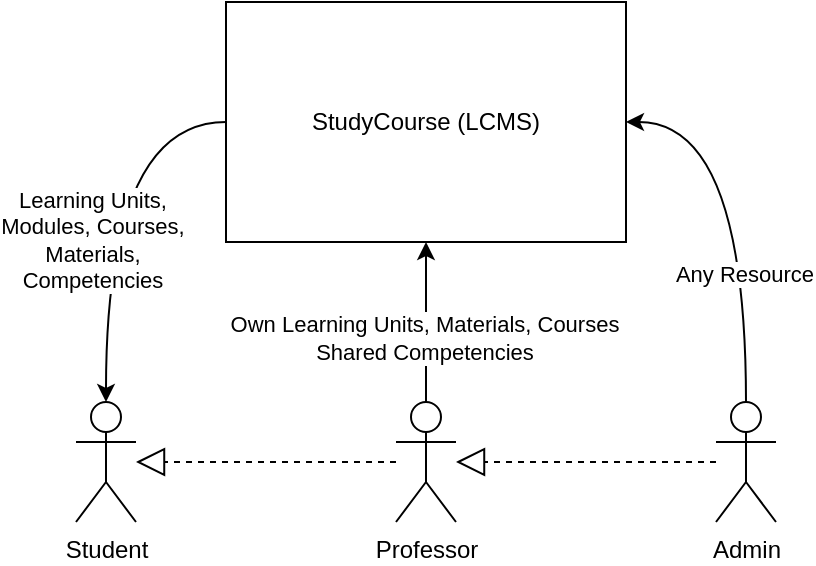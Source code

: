 <mxfile version="25.0.3">
  <diagram name="Page-1" id="Usn4BCQAsHplT3QN1Ott">
    <mxGraphModel dx="989" dy="524" grid="1" gridSize="10" guides="1" tooltips="1" connect="1" arrows="1" fold="1" page="1" pageScale="1" pageWidth="827" pageHeight="1169" math="0" shadow="0">
      <root>
        <mxCell id="0" />
        <mxCell id="1" parent="0" />
        <mxCell id="L_OdV-5c9Xuz75KRL7Pi-2" value="Student" style="shape=umlActor;verticalLabelPosition=bottom;verticalAlign=top;html=1;" vertex="1" parent="1">
          <mxGeometry x="200" y="600" width="30" height="60" as="geometry" />
        </mxCell>
        <mxCell id="L_OdV-5c9Xuz75KRL7Pi-16" style="edgeStyle=orthogonalEdgeStyle;rounded=0;orthogonalLoop=1;jettySize=auto;html=1;curved=1;" edge="1" parent="1" source="L_OdV-5c9Xuz75KRL7Pi-3" target="L_OdV-5c9Xuz75KRL7Pi-7">
          <mxGeometry relative="1" as="geometry" />
        </mxCell>
        <mxCell id="L_OdV-5c9Xuz75KRL7Pi-17" value="&lt;div&gt;Own Learning Units, Materials, Courses&lt;br&gt;&lt;/div&gt;&lt;div&gt;Shared Competencies&lt;br&gt;&lt;/div&gt;" style="edgeLabel;html=1;align=center;verticalAlign=middle;resizable=0;points=[];" vertex="1" connectable="0" parent="L_OdV-5c9Xuz75KRL7Pi-16">
          <mxGeometry x="-0.193" y="1" relative="1" as="geometry">
            <mxPoint as="offset" />
          </mxGeometry>
        </mxCell>
        <mxCell id="L_OdV-5c9Xuz75KRL7Pi-3" value="Professor" style="shape=umlActor;verticalLabelPosition=bottom;verticalAlign=top;html=1;" vertex="1" parent="1">
          <mxGeometry x="360" y="600" width="30" height="60" as="geometry" />
        </mxCell>
        <mxCell id="L_OdV-5c9Xuz75KRL7Pi-20" style="edgeStyle=orthogonalEdgeStyle;rounded=0;orthogonalLoop=1;jettySize=auto;html=1;entryX=1;entryY=0.5;entryDx=0;entryDy=0;curved=1;" edge="1" parent="1" source="L_OdV-5c9Xuz75KRL7Pi-4" target="L_OdV-5c9Xuz75KRL7Pi-7">
          <mxGeometry relative="1" as="geometry">
            <Array as="points">
              <mxPoint x="535" y="460" />
            </Array>
          </mxGeometry>
        </mxCell>
        <mxCell id="L_OdV-5c9Xuz75KRL7Pi-21" value="Any Resource" style="edgeLabel;html=1;align=center;verticalAlign=middle;resizable=0;points=[];" vertex="1" connectable="0" parent="L_OdV-5c9Xuz75KRL7Pi-20">
          <mxGeometry x="-0.36" y="1" relative="1" as="geometry">
            <mxPoint as="offset" />
          </mxGeometry>
        </mxCell>
        <mxCell id="L_OdV-5c9Xuz75KRL7Pi-4" value="Admin" style="shape=umlActor;verticalLabelPosition=bottom;verticalAlign=top;html=1;" vertex="1" parent="1">
          <mxGeometry x="520" y="600" width="30" height="60" as="geometry" />
        </mxCell>
        <mxCell id="L_OdV-5c9Xuz75KRL7Pi-12" style="edgeStyle=orthogonalEdgeStyle;rounded=0;orthogonalLoop=1;jettySize=auto;html=1;curved=1;" edge="1" parent="1" source="L_OdV-5c9Xuz75KRL7Pi-7" target="L_OdV-5c9Xuz75KRL7Pi-2">
          <mxGeometry relative="1" as="geometry" />
        </mxCell>
        <mxCell id="L_OdV-5c9Xuz75KRL7Pi-13" value="&lt;div&gt;Learning Units,&lt;/div&gt;&lt;div&gt;Modules, Courses,&lt;br&gt;&lt;/div&gt;&lt;div&gt;Materials,&lt;/div&gt;&lt;div&gt;Competencies&lt;br&gt;&lt;/div&gt;" style="edgeLabel;html=1;align=center;verticalAlign=middle;resizable=0;points=[];" vertex="1" connectable="0" parent="L_OdV-5c9Xuz75KRL7Pi-12">
          <mxGeometry x="0.19" y="-7" relative="1" as="geometry">
            <mxPoint as="offset" />
          </mxGeometry>
        </mxCell>
        <mxCell id="L_OdV-5c9Xuz75KRL7Pi-7" value="StudyCourse (LCMS)" style="html=1;whiteSpace=wrap;" vertex="1" parent="1">
          <mxGeometry x="275" y="400" width="200" height="120" as="geometry" />
        </mxCell>
        <mxCell id="L_OdV-5c9Xuz75KRL7Pi-10" value="" style="endArrow=block;dashed=1;endFill=0;endSize=12;html=1;rounded=0;" edge="1" parent="1" source="L_OdV-5c9Xuz75KRL7Pi-4" target="L_OdV-5c9Xuz75KRL7Pi-3">
          <mxGeometry width="160" relative="1" as="geometry">
            <mxPoint x="470" y="300" as="sourcePoint" />
            <mxPoint x="630" y="300" as="targetPoint" />
          </mxGeometry>
        </mxCell>
        <mxCell id="L_OdV-5c9Xuz75KRL7Pi-11" value="" style="endArrow=block;dashed=1;endFill=0;endSize=12;html=1;rounded=0;" edge="1" parent="1" source="L_OdV-5c9Xuz75KRL7Pi-3" target="L_OdV-5c9Xuz75KRL7Pi-2">
          <mxGeometry width="160" relative="1" as="geometry">
            <mxPoint x="230" y="440" as="sourcePoint" />
            <mxPoint x="390" y="440" as="targetPoint" />
          </mxGeometry>
        </mxCell>
      </root>
    </mxGraphModel>
  </diagram>
</mxfile>
